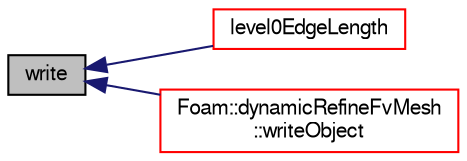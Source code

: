 digraph "write"
{
  bgcolor="transparent";
  edge [fontname="FreeSans",fontsize="10",labelfontname="FreeSans",labelfontsize="10"];
  node [fontname="FreeSans",fontsize="10",shape=record];
  rankdir="LR";
  Node8304 [label="write",height=0.2,width=0.4,color="black", fillcolor="grey75", style="filled", fontcolor="black"];
  Node8304 -> Node8305 [dir="back",color="midnightblue",fontsize="10",style="solid",fontname="FreeSans"];
  Node8305 [label="level0EdgeLength",height=0.2,width=0.4,color="red",URL="$a21654.html#a5038ef57fdb5e24db3472bc037c5a270",tooltip="Typical edge length between unrefined points. "];
  Node8304 -> Node8310 [dir="back",color="midnightblue",fontsize="10",style="solid",fontname="FreeSans"];
  Node8310 [label="Foam::dynamicRefineFvMesh\l::writeObject",height=0.2,width=0.4,color="red",URL="$a21370.html#aac52c08633b4e1e66bc6fb382b7ec674",tooltip="Write using given format, version and compression. "];
}
